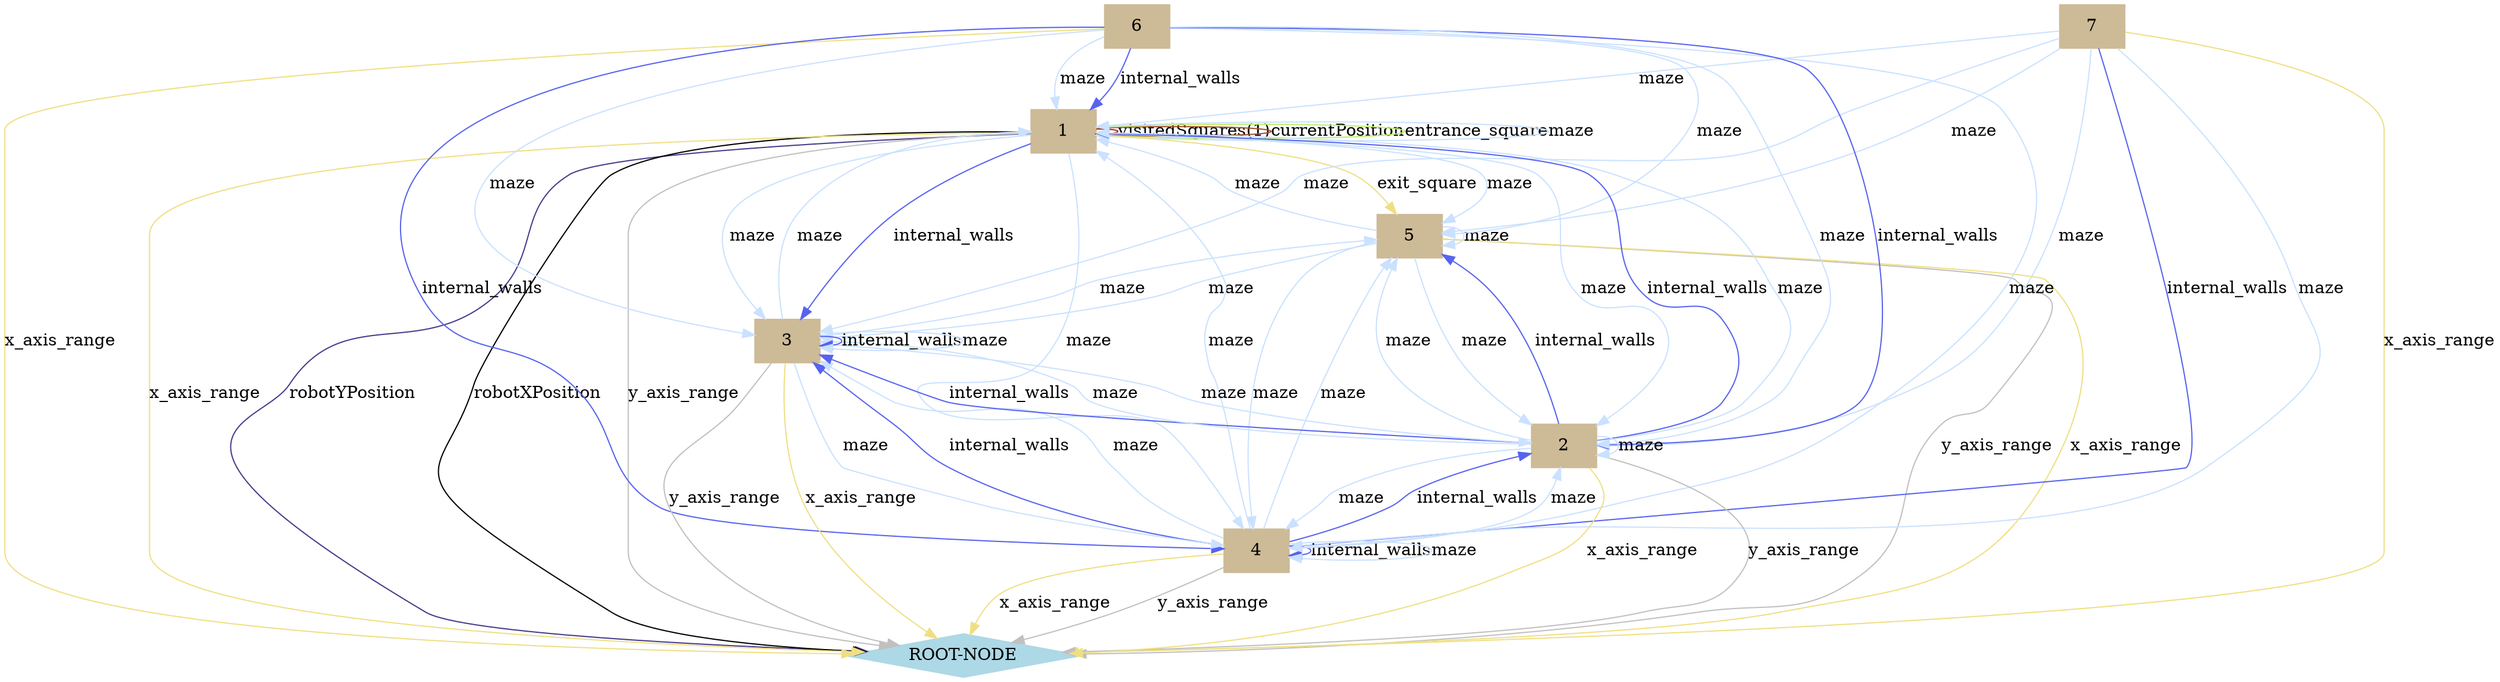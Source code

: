 digraph "state" {
	graph [
		fontsize = "12"
		fontname = "Times-Roman"
		fontcolor = "black"
		rankdir = "TB"
	]
	node [
		fontsize = "14"
		fontname = "Times-Roman"
		fontcolor = "black"
		shape = "ellipse"
		style = "solid"
	]
	edge [
		fontsize = "14"
		fontname = "Times-Roman"
		fontcolor = "black"
		style = "solid"
	]
	"1" [
		fontsize = "14"
		fontname = "Times-Roman"
		fontcolor = "black"
		shape = "box"
		style = "filled, solid"
		color = "wheat3"
	]
	"ROOT-NODE" [
		fontsize = "14"
		fontname = "Times-Roman"
		fontcolor = "black"
		shape = "diamond"
		style = "filled, solid"
		color = "lightblue"
	]
	"5" [
		fontsize = "14"
		fontname = "Times-Roman"
		fontcolor = "black"
		shape = "box"
		style = "filled, solid"
		color = "wheat3"
	]
	"7" [
		fontsize = "14"
		fontname = "Times-Roman"
		fontcolor = "black"
		shape = "box"
		style = "filled, solid"
		color = "wheat3"
	]
	"4" [
		fontsize = "14"
		fontname = "Times-Roman"
		fontcolor = "black"
		shape = "box"
		style = "filled, solid"
		color = "wheat3"
	]
	"6" [
		fontsize = "14"
		fontname = "Times-Roman"
		fontcolor = "black"
		shape = "box"
		style = "filled, solid"
		color = "wheat3"
	]
	"2" [
		fontsize = "14"
		fontname = "Times-Roman"
		fontcolor = "black"
		shape = "box"
		style = "filled, solid"
		color = "wheat3"
	]
	"3" [
		fontsize = "14"
		fontname = "Times-Roman"
		fontcolor = "black"
		shape = "box"
		style = "filled, solid"
		color = "wheat3"
	]
	subgraph "cluster_REPORT" {
		graph [
			fontsize = "12"
			fontname = "Times-Roman"
			fontcolor = "black"
			rankdir = "TB"
			label = "REPORT"
			style = "filled"
			color = "lightgrey"
		]
		node [
			fontsize = "14"
			fontname = "Times-Roman"
			fontcolor = "black"
			shape = "ellipse"
			style = "filled"
			color = "white"
		]
		edge [
			fontsize = "14"
			fontname = "Times-Roman"
			fontcolor = "black"
			style = "solid"
		]
	}
	"1" -> "1" [
		fontsize = "14"
		fontname = "Times-Roman"
		fontcolor = "black"
		label = "visitedSquares(1)"
		style = "solid"
		color = "firebrick"
	]
	"1" -> "1" [
		fontsize = "14"
		fontname = "Times-Roman"
		fontcolor = "black"
		label = "currentPosition"
		style = "solid"
		color = "sienna"
	]
	"1" -> "ROOT-NODE" [
		fontsize = "14"
		fontname = "Times-Roman"
		fontcolor = "black"
		label = "robotYPosition"
		style = "solid"
		color = "SlateBlue4"
	]
	"1" -> "ROOT-NODE" [
		fontsize = "14"
		fontname = "Times-Roman"
		fontcolor = "black"
		label = "robotXPosition"
		style = "solid"
		color = "black"
	]
	"1" -> "5" [
		fontsize = "14"
		fontname = "Times-Roman"
		fontcolor = "black"
		label = "exit_square"
		style = "solid"
		color = "#efdf84"
	]
	"1" -> "1" [
		fontsize = "14"
		fontname = "Times-Roman"
		fontcolor = "black"
		label = "entrance_square"
		style = "solid"
		color = "#bdef6b"
	]
	"7" -> "4" [
		fontsize = "14"
		fontname = "Times-Roman"
		fontcolor = "black"
		label = "internal_walls"
		style = "solid"
		color = "#5863ee"
	]
	"6" -> "4" [
		fontsize = "14"
		fontname = "Times-Roman"
		fontcolor = "black"
		label = "internal_walls"
		style = "solid"
		color = "#5863ee"
	]
	"6" -> "2" [
		fontsize = "14"
		fontname = "Times-Roman"
		fontcolor = "black"
		label = "internal_walls"
		style = "solid"
		color = "#5863ee"
	]
	"6" -> "1" [
		fontsize = "14"
		fontname = "Times-Roman"
		fontcolor = "black"
		label = "internal_walls"
		style = "solid"
		color = "#5863ee"
	]
	"4" -> "4" [
		fontsize = "14"
		fontname = "Times-Roman"
		fontcolor = "black"
		label = "internal_walls"
		style = "solid"
		color = "#5863ee"
	]
	"4" -> "3" [
		fontsize = "14"
		fontname = "Times-Roman"
		fontcolor = "black"
		label = "internal_walls"
		style = "solid"
		color = "#5863ee"
	]
	"4" -> "2" [
		fontsize = "14"
		fontname = "Times-Roman"
		fontcolor = "black"
		label = "internal_walls"
		style = "solid"
		color = "#5863ee"
	]
	"3" -> "3" [
		fontsize = "14"
		fontname = "Times-Roman"
		fontcolor = "black"
		label = "internal_walls"
		style = "solid"
		color = "#5863ee"
	]
	"2" -> "5" [
		fontsize = "14"
		fontname = "Times-Roman"
		fontcolor = "black"
		label = "internal_walls"
		style = "solid"
		color = "#5863ee"
	]
	"2" -> "3" [
		fontsize = "14"
		fontname = "Times-Roman"
		fontcolor = "black"
		label = "internal_walls"
		style = "solid"
		color = "#5863ee"
	]
	"2" -> "1" [
		fontsize = "14"
		fontname = "Times-Roman"
		fontcolor = "black"
		label = "internal_walls"
		style = "solid"
		color = "#5863ee"
	]
	"1" -> "3" [
		fontsize = "14"
		fontname = "Times-Roman"
		fontcolor = "black"
		label = "internal_walls"
		style = "solid"
		color = "#5863ee"
	]
	"7" -> "5" [
		fontsize = "14"
		fontname = "Times-Roman"
		fontcolor = "black"
		label = "maze"
		style = "solid"
		color = "LightSteelBlue1"
	]
	"7" -> "4" [
		fontsize = "14"
		fontname = "Times-Roman"
		fontcolor = "black"
		label = "maze"
		style = "solid"
		color = "LightSteelBlue1"
	]
	"7" -> "3" [
		fontsize = "14"
		fontname = "Times-Roman"
		fontcolor = "black"
		label = "maze"
		style = "solid"
		color = "LightSteelBlue1"
	]
	"7" -> "2" [
		fontsize = "14"
		fontname = "Times-Roman"
		fontcolor = "black"
		label = "maze"
		style = "solid"
		color = "LightSteelBlue1"
	]
	"7" -> "1" [
		fontsize = "14"
		fontname = "Times-Roman"
		fontcolor = "black"
		label = "maze"
		style = "solid"
		color = "LightSteelBlue1"
	]
	"6" -> "5" [
		fontsize = "14"
		fontname = "Times-Roman"
		fontcolor = "black"
		label = "maze"
		style = "solid"
		color = "LightSteelBlue1"
	]
	"6" -> "4" [
		fontsize = "14"
		fontname = "Times-Roman"
		fontcolor = "black"
		label = "maze"
		style = "solid"
		color = "LightSteelBlue1"
	]
	"6" -> "3" [
		fontsize = "14"
		fontname = "Times-Roman"
		fontcolor = "black"
		label = "maze"
		style = "solid"
		color = "LightSteelBlue1"
	]
	"6" -> "2" [
		fontsize = "14"
		fontname = "Times-Roman"
		fontcolor = "black"
		label = "maze"
		style = "solid"
		color = "LightSteelBlue1"
	]
	"6" -> "1" [
		fontsize = "14"
		fontname = "Times-Roman"
		fontcolor = "black"
		label = "maze"
		style = "solid"
		color = "LightSteelBlue1"
	]
	"5" -> "5" [
		fontsize = "14"
		fontname = "Times-Roman"
		fontcolor = "black"
		label = "maze"
		style = "solid"
		color = "LightSteelBlue1"
	]
	"5" -> "4" [
		fontsize = "14"
		fontname = "Times-Roman"
		fontcolor = "black"
		label = "maze"
		style = "solid"
		color = "LightSteelBlue1"
	]
	"5" -> "3" [
		fontsize = "14"
		fontname = "Times-Roman"
		fontcolor = "black"
		label = "maze"
		style = "solid"
		color = "LightSteelBlue1"
	]
	"5" -> "2" [
		fontsize = "14"
		fontname = "Times-Roman"
		fontcolor = "black"
		label = "maze"
		style = "solid"
		color = "LightSteelBlue1"
	]
	"5" -> "1" [
		fontsize = "14"
		fontname = "Times-Roman"
		fontcolor = "black"
		label = "maze"
		style = "solid"
		color = "LightSteelBlue1"
	]
	"4" -> "5" [
		fontsize = "14"
		fontname = "Times-Roman"
		fontcolor = "black"
		label = "maze"
		style = "solid"
		color = "LightSteelBlue1"
	]
	"4" -> "4" [
		fontsize = "14"
		fontname = "Times-Roman"
		fontcolor = "black"
		label = "maze"
		style = "solid"
		color = "LightSteelBlue1"
	]
	"4" -> "3" [
		fontsize = "14"
		fontname = "Times-Roman"
		fontcolor = "black"
		label = "maze"
		style = "solid"
		color = "LightSteelBlue1"
	]
	"4" -> "2" [
		fontsize = "14"
		fontname = "Times-Roman"
		fontcolor = "black"
		label = "maze"
		style = "solid"
		color = "LightSteelBlue1"
	]
	"4" -> "1" [
		fontsize = "14"
		fontname = "Times-Roman"
		fontcolor = "black"
		label = "maze"
		style = "solid"
		color = "LightSteelBlue1"
	]
	"3" -> "5" [
		fontsize = "14"
		fontname = "Times-Roman"
		fontcolor = "black"
		label = "maze"
		style = "solid"
		color = "LightSteelBlue1"
	]
	"3" -> "4" [
		fontsize = "14"
		fontname = "Times-Roman"
		fontcolor = "black"
		label = "maze"
		style = "solid"
		color = "LightSteelBlue1"
	]
	"3" -> "3" [
		fontsize = "14"
		fontname = "Times-Roman"
		fontcolor = "black"
		label = "maze"
		style = "solid"
		color = "LightSteelBlue1"
	]
	"3" -> "2" [
		fontsize = "14"
		fontname = "Times-Roman"
		fontcolor = "black"
		label = "maze"
		style = "solid"
		color = "LightSteelBlue1"
	]
	"3" -> "1" [
		fontsize = "14"
		fontname = "Times-Roman"
		fontcolor = "black"
		label = "maze"
		style = "solid"
		color = "LightSteelBlue1"
	]
	"2" -> "5" [
		fontsize = "14"
		fontname = "Times-Roman"
		fontcolor = "black"
		label = "maze"
		style = "solid"
		color = "LightSteelBlue1"
	]
	"2" -> "4" [
		fontsize = "14"
		fontname = "Times-Roman"
		fontcolor = "black"
		label = "maze"
		style = "solid"
		color = "LightSteelBlue1"
	]
	"2" -> "3" [
		fontsize = "14"
		fontname = "Times-Roman"
		fontcolor = "black"
		label = "maze"
		style = "solid"
		color = "LightSteelBlue1"
	]
	"2" -> "2" [
		fontsize = "14"
		fontname = "Times-Roman"
		fontcolor = "black"
		label = "maze"
		style = "solid"
		color = "LightSteelBlue1"
	]
	"2" -> "1" [
		fontsize = "14"
		fontname = "Times-Roman"
		fontcolor = "black"
		label = "maze"
		style = "solid"
		color = "LightSteelBlue1"
	]
	"1" -> "5" [
		fontsize = "14"
		fontname = "Times-Roman"
		fontcolor = "black"
		label = "maze"
		style = "solid"
		color = "LightSteelBlue1"
	]
	"1" -> "4" [
		fontsize = "14"
		fontname = "Times-Roman"
		fontcolor = "black"
		label = "maze"
		style = "solid"
		color = "LightSteelBlue1"
	]
	"1" -> "3" [
		fontsize = "14"
		fontname = "Times-Roman"
		fontcolor = "black"
		label = "maze"
		style = "solid"
		color = "LightSteelBlue1"
	]
	"1" -> "2" [
		fontsize = "14"
		fontname = "Times-Roman"
		fontcolor = "black"
		label = "maze"
		style = "solid"
		color = "LightSteelBlue1"
	]
	"1" -> "1" [
		fontsize = "14"
		fontname = "Times-Roman"
		fontcolor = "black"
		label = "maze"
		style = "solid"
		color = "LightSteelBlue1"
	]
	"5" -> "ROOT-NODE" [
		fontsize = "14"
		fontname = "Times-Roman"
		fontcolor = "black"
		label = "y_axis_range"
		style = "solid"
		color = "gray"
	]
	"4" -> "ROOT-NODE" [
		fontsize = "14"
		fontname = "Times-Roman"
		fontcolor = "black"
		label = "y_axis_range"
		style = "solid"
		color = "gray"
	]
	"3" -> "ROOT-NODE" [
		fontsize = "14"
		fontname = "Times-Roman"
		fontcolor = "black"
		label = "y_axis_range"
		style = "solid"
		color = "gray"
	]
	"2" -> "ROOT-NODE" [
		fontsize = "14"
		fontname = "Times-Roman"
		fontcolor = "black"
		label = "y_axis_range"
		style = "solid"
		color = "gray"
	]
	"1" -> "ROOT-NODE" [
		fontsize = "14"
		fontname = "Times-Roman"
		fontcolor = "black"
		label = "y_axis_range"
		style = "solid"
		color = "gray"
	]
	"7" -> "ROOT-NODE" [
		fontsize = "14"
		fontname = "Times-Roman"
		fontcolor = "black"
		label = "x_axis_range"
		style = "solid"
		color = "#efdf84"
	]
	"6" -> "ROOT-NODE" [
		fontsize = "14"
		fontname = "Times-Roman"
		fontcolor = "black"
		label = "x_axis_range"
		style = "solid"
		color = "#efdf84"
	]
	"5" -> "ROOT-NODE" [
		fontsize = "14"
		fontname = "Times-Roman"
		fontcolor = "black"
		label = "x_axis_range"
		style = "solid"
		color = "#efdf84"
	]
	"4" -> "ROOT-NODE" [
		fontsize = "14"
		fontname = "Times-Roman"
		fontcolor = "black"
		label = "x_axis_range"
		style = "solid"
		color = "#efdf84"
	]
	"3" -> "ROOT-NODE" [
		fontsize = "14"
		fontname = "Times-Roman"
		fontcolor = "black"
		label = "x_axis_range"
		style = "solid"
		color = "#efdf84"
	]
	"2" -> "ROOT-NODE" [
		fontsize = "14"
		fontname = "Times-Roman"
		fontcolor = "black"
		label = "x_axis_range"
		style = "solid"
		color = "#efdf84"
	]
	"1" -> "ROOT-NODE" [
		fontsize = "14"
		fontname = "Times-Roman"
		fontcolor = "black"
		label = "x_axis_range"
		style = "solid"
		color = "#efdf84"
	]
}
